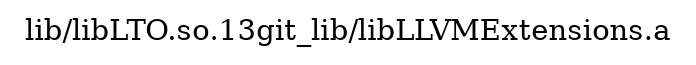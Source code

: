digraph "lib/libLTO.so.13git_lib/libLLVMExtensions.a" {
	label="lib/libLTO.so.13git_lib/libLLVMExtensions.a";
	rankdir=LR;

}
